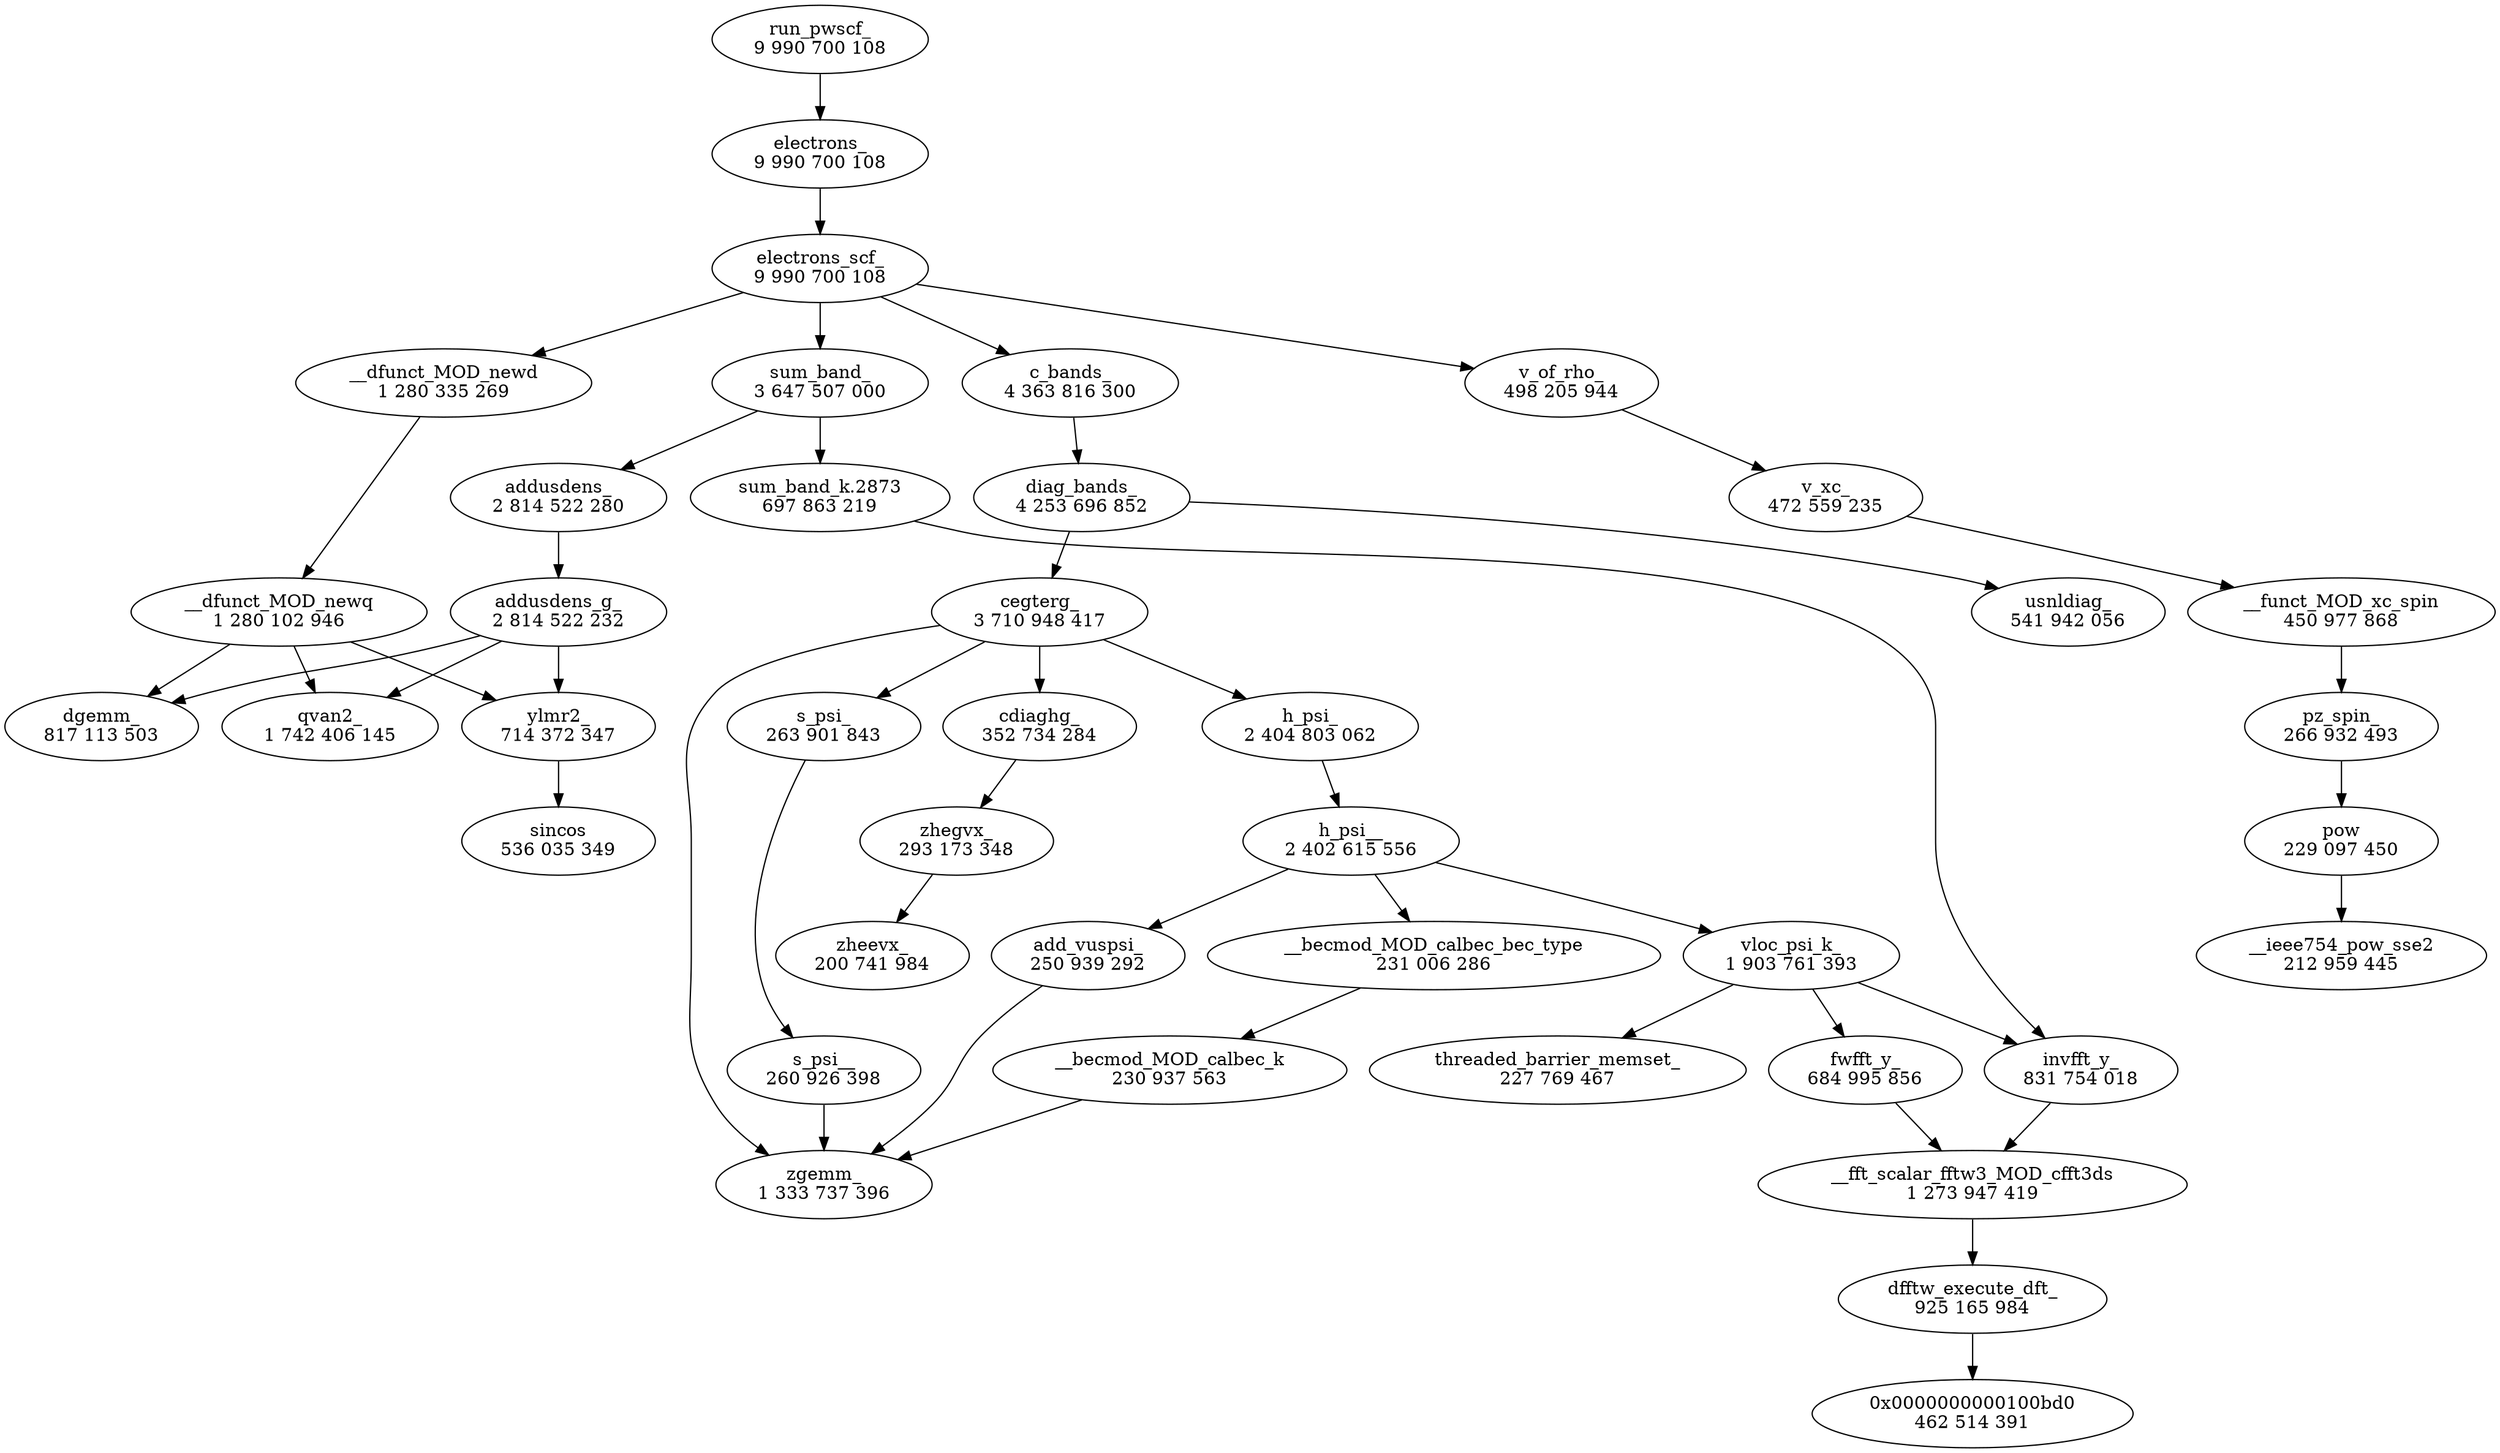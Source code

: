 digraph "callgraph" {
  F1d17018 [label="sincos\n536 035 349"];
  F1d22558 [label="pow\n229 097 450"];
  F1d22958 [label="__ieee754_pow_sse2\n212 959 445"];
  F1da5d68 [label="dfftw_execute_dft_\n925 165 984"];
  F1da66a8 [label="0x0000000000100bd0\n462 514 391"];
  F1ee8888 [label="diag_bands_\n4 253 696 852"];
  F1f601a8 [label="dgemm_\n817 113 503"];
  F1f62198 [label="zgemm_\n1 333 737 396"];
  F1f9e1a8 [label="usnldiag_\n541 942 056"];
  F1fa0788 [label="__fft_scalar_fftw3_MOD_cfft3ds\n1 273 947 419"];
  F1fcc018 [label="threaded_barrier_memset_\n227 769 467"];
  F1fccd78 [label="qvan2_\n1 742 406 145"];
  F1fcd4e8 [label="add_vuspsi_\n250 939 292"];
  F200a598 [label="invfft_y_\n831 754 018"];
  F201fe58 [label="fwfft_y_\n684 995 856"];
  F20451b8 [label="ylmr2_\n714 372 347"];
  F20b6468 [label="addusdens_\n2 814 522 280"];
  F20b6868 [label="addusdens_g_\n2 814 522 232"];
  F21a7008 [label="v_xc_\n472 559 235"];
  F21cd058 [label="h_psi_\n2 404 803 062"];
  F21cd668 [label="h_psi__\n2 402 615 556"];
  F21cea88 [label="vloc_psi_k_\n1 903 761 393"];
  F21cf138 [label="__becmod_MOD_calbec_bec_type\n231 006 286"];
  F21d6008 [label="__dfunct_MOD_newd\n1 280 335 269"];
  F21d7848 [label="electrons_scf_\n9 990 700 108"];
  F21f2d38 [label="sum_band_\n3 647 507 000"];
  F21f4288 [label="c_bands_\n4 363 816 300"];
  F21f4958 [label="v_of_rho_\n498 205 944"];
  F21f8188 [label="electrons_\n9 990 700 108"];
  F21f9d08 [label="cdiaghg_\n352 734 284"];
  F21fb798 [label="zhegvx_\n293 173 348"];
  F22061a8 [label="cegterg_\n3 710 948 417"];
  F22088a8 [label="s_psi_\n263 901 843"];
  F2223148 [label="pz_spin_\n266 932 493"];
  F2224568 [label="s_psi__\n260 926 398"];
  F222cfe8 [label="run_pwscf_\n9 990 700 108"];
  F2379278 [label="__funct_MOD_xc_spin\n450 977 868"];
  F237ca78 [label="__becmod_MOD_calbec_k\n230 937 563"];
  F2426848 [label="sum_band_k.2873\n697 863 219"];
  F244cbc8 [label="__dfunct_MOD_newq\n1 280 102 946"];
  F24c4958 [label="zheevx_\n200 741 984"];
  F1d22558 -> F1d22958 [weight=2];
  F1da5d68 -> F1da66a8 [weight=2];
  F1ee8888 -> F1f9e1a8 [weight=3];
  F1ee8888 -> F22061a8 [weight=3];
  F1fa0788 -> F1da5d68 [weight=3];
  F1fcd4e8 -> F1f62198 [weight=2];
  F200a598 -> F1fa0788 [weight=3];
  F201fe58 -> F1fa0788 [weight=3];
  F20451b8 -> F1d17018 [weight=3];
  F20b6468 -> F20b6868 [weight=3];
  F20b6868 -> F1f601a8 [weight=3];
  F20b6868 -> F1fccd78 [weight=3];
  F20b6868 -> F20451b8 [weight=2];
  F21a7008 -> F2379278 [weight=2];
  F21cd058 -> F21cd668 [weight=3];
  F21cd668 -> F1fcd4e8 [weight=2];
  F21cd668 -> F21cea88 [weight=3];
  F21cd668 -> F21cf138 [weight=2];
  F21cea88 -> F1fcc018 [weight=2];
  F21cea88 -> F200a598 [weight=3];
  F21cea88 -> F201fe58 [weight=3];
  F21cf138 -> F237ca78 [weight=2];
  F21d6008 -> F244cbc8 [weight=3];
  F21d7848 -> F21d6008 [weight=3];
  F21d7848 -> F21f2d38 [weight=3];
  F21d7848 -> F21f4288 [weight=3];
  F21d7848 -> F21f4958 [weight=2];
  F21f2d38 -> F20b6468 [weight=3];
  F21f2d38 -> F2426848 [weight=3];
  F21f4288 -> F1ee8888 [weight=3];
  F21f4958 -> F21a7008 [weight=2];
  F21f8188 -> F21d7848 [weight=3];
  F21f9d08 -> F21fb798 [weight=2];
  F21fb798 -> F24c4958 [weight=2];
  F22061a8 -> F1f62198 [weight=3];
  F22061a8 -> F21cd058 [weight=3];
  F22061a8 -> F21f9d08 [weight=2];
  F22061a8 -> F22088a8 [weight=2];
  F22088a8 -> F2224568 [weight=2];
  F2223148 -> F1d22558 [weight=2];
  F2224568 -> F1f62198 [weight=2];
  F222cfe8 -> F21f8188 [weight=3];
  F2379278 -> F2223148 [weight=2];
  F237ca78 -> F1f62198 [weight=2];
  F2426848 -> F200a598 [weight=2];
  F244cbc8 -> F1f601a8 [weight=2];
  F244cbc8 -> F1fccd78 [weight=3];
  F244cbc8 -> F20451b8 [weight=2];
}
